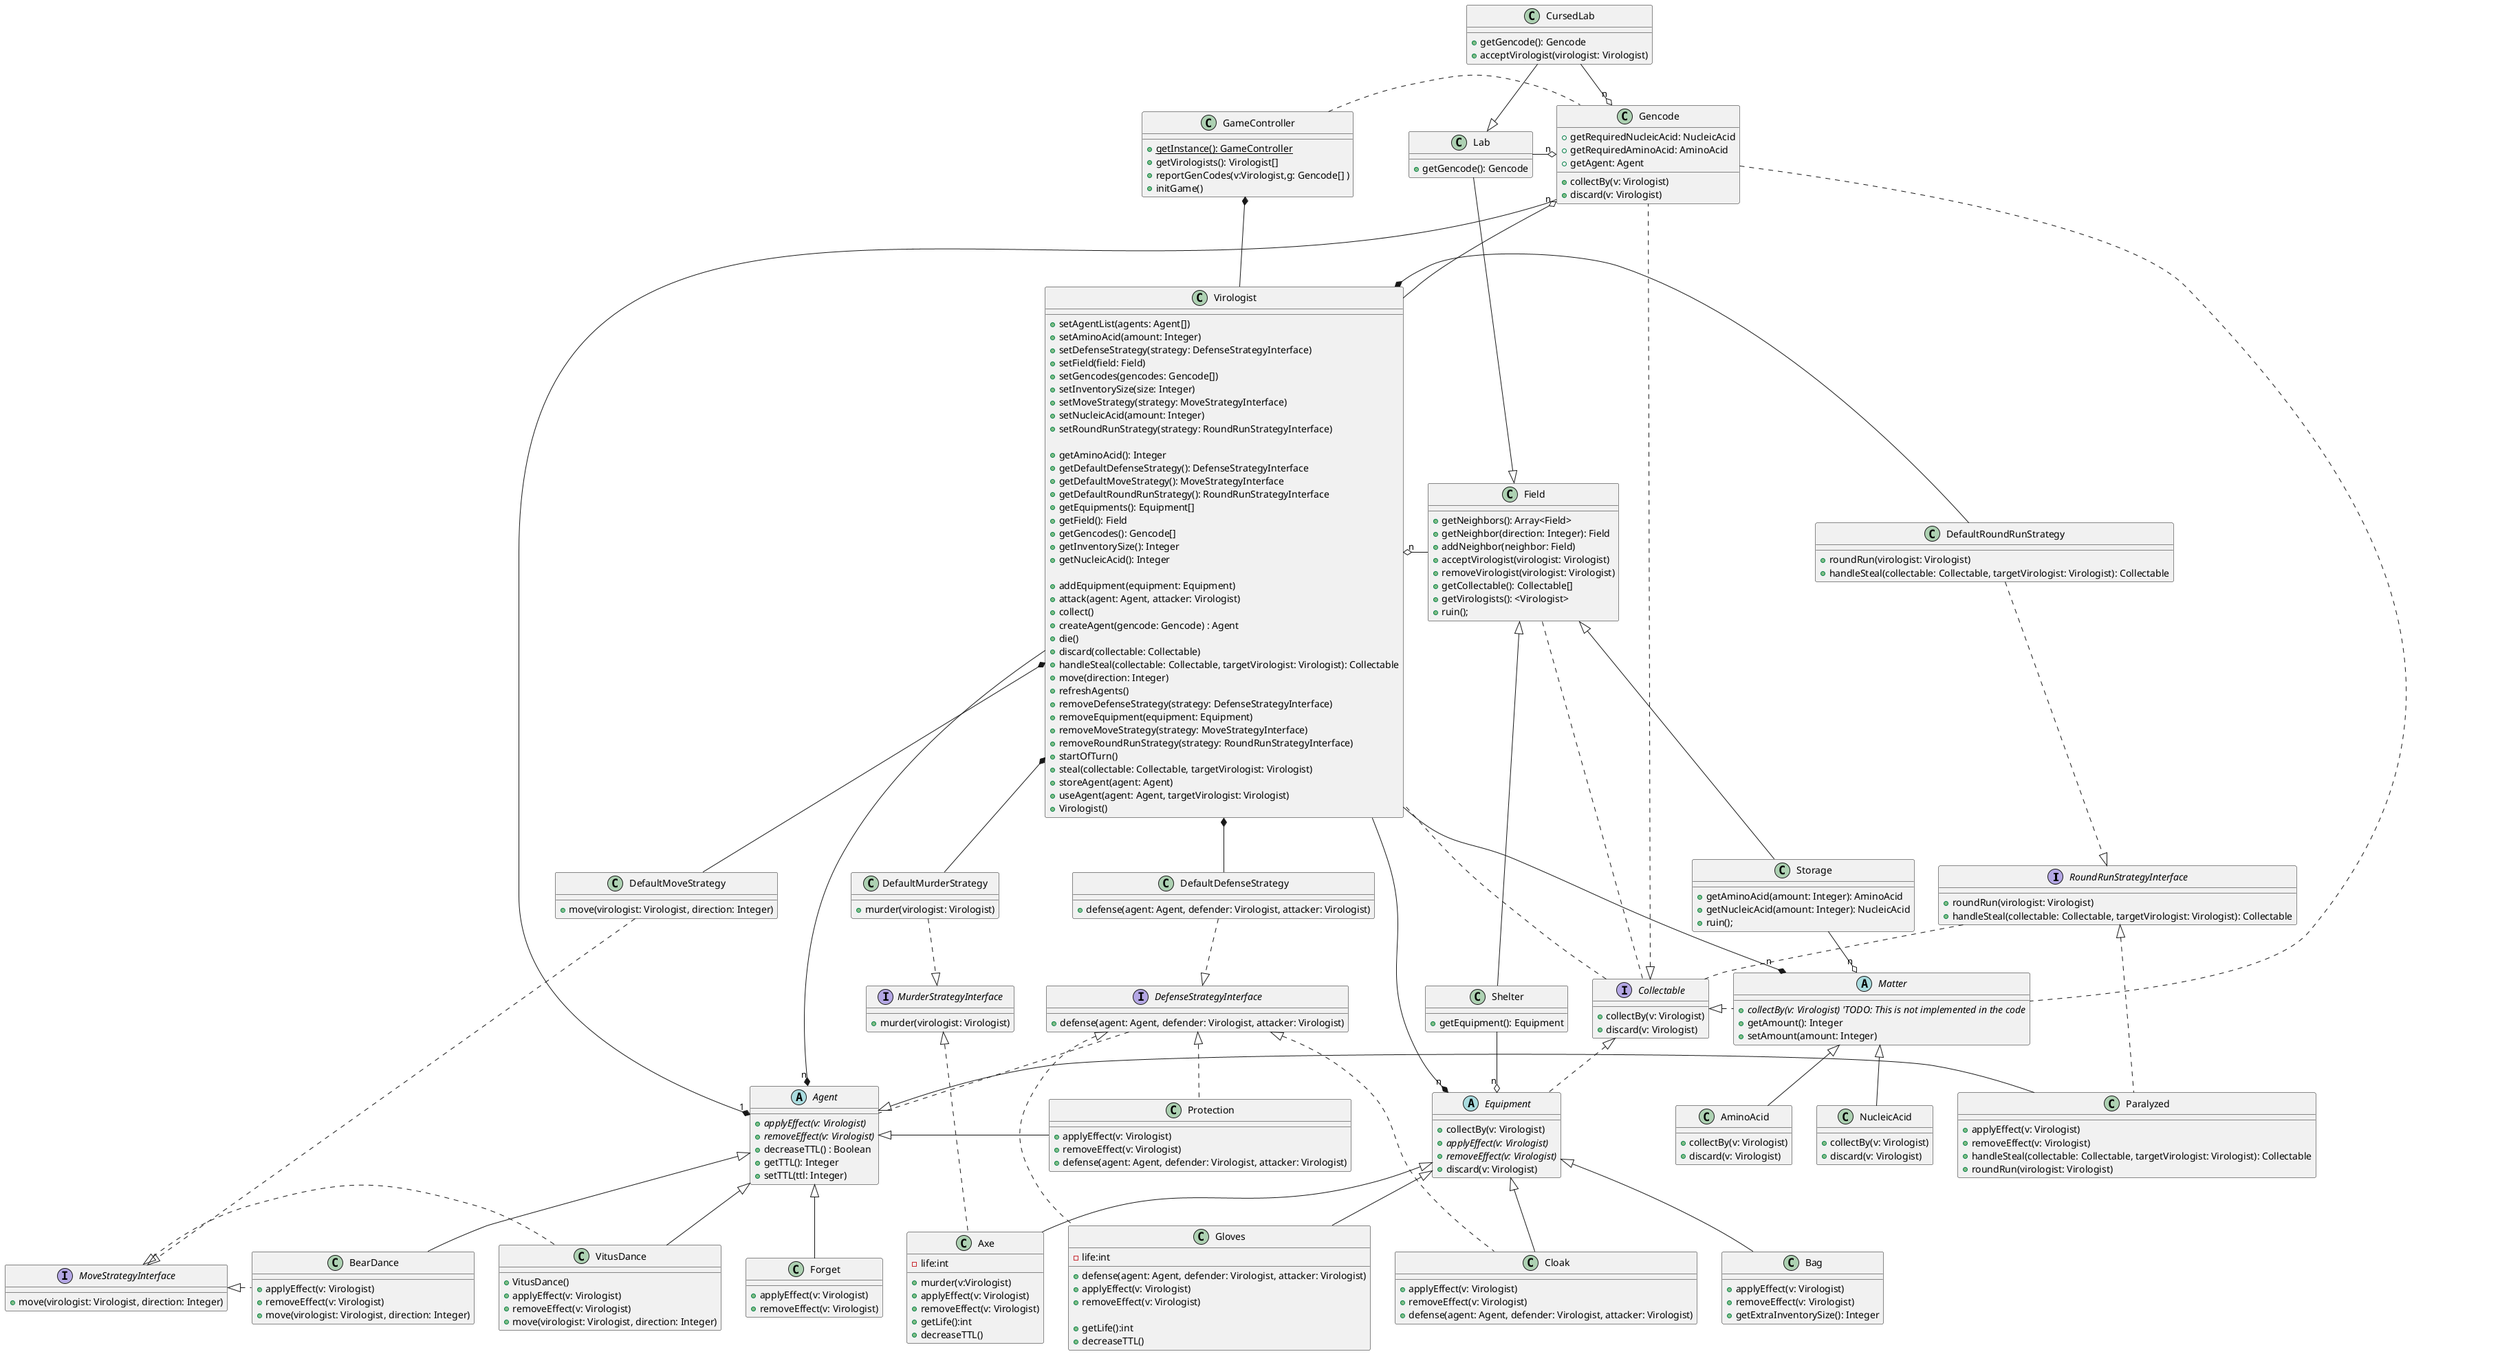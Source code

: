 @startuml

'The class diagram doesn't show implicit getters and setters for fields!

interface RoundRunStrategyInterface{
    +roundRun(virologist: Virologist)
    +handleSteal(collectable: Collectable, targetVirologist: Virologist): Collectable
}

class DefaultRoundRunStrategy{
    +roundRun(virologist: Virologist)
    +handleSteal(collectable: Collectable, targetVirologist: Virologist): Collectable
}

interface MurderStrategyInterface{
    +murder(virologist: Virologist)
}

class DefaultMurderStrategy{
    +murder(virologist: Virologist)
}

interface MoveStrategyInterface{
    +move(virologist: Virologist, direction: Integer)
}

class DefaultMoveStrategy{
    +move(virologist: Virologist, direction: Integer)
}

interface DefenseStrategyInterface{
    +defense(agent: Agent, defender: Virologist, attacker: Virologist)
}

class DefaultDefenseStrategy{
    +defense(agent: Agent, defender: Virologist, attacker: Virologist)
}


interface Collectable{
    +collectBy(v: Virologist)
    +discard(v: Virologist)
}

class GameController {
    +{static} getInstance(): GameController
    +getVirologists(): Virologist[]
    +reportGenCodes(v:Virologist,g: Gencode[] )
    +initGame()
    '+gameOver()
}

class Field{
    +getNeighbors(): Array<Field>
    +getNeighbor(direction: Integer): Field
    +addNeighbor(neighbor: Field)
    +acceptVirologist(virologist: Virologist)
    +removeVirologist(virologist: Virologist)
    +getCollectable(): Collectable[]
    +getVirologists(): <Virologist>
    +ruin();
}

class Lab{
    +getGencode(): Gencode
}

class CursedLab{
    +getGencode(): Gencode
    +acceptVirologist(virologist: Virologist)
}

class Storage{
    +getAminoAcid(amount: Integer): AminoAcid
    +getNucleicAcid(amount: Integer): NucleicAcid
    +ruin();
}

class Shelter{
    '+getEquipmentCount(): Integer
    +getEquipment(): Equipment
}

class Virologist {
    +setAgentList(agents: Agent[])
    +setAminoAcid(amount: Integer)
    +setDefenseStrategy(strategy: DefenseStrategyInterface)
    +setField(field: Field)
    +setGencodes(gencodes: Gencode[])
    +setInventorySize(size: Integer)
    +setMoveStrategy(strategy: MoveStrategyInterface)
    +setNucleicAcid(amount: Integer)
    +setRoundRunStrategy(strategy: RoundRunStrategyInterface)

    +getAminoAcid(): Integer
    +getDefaultDefenseStrategy(): DefenseStrategyInterface
    +getDefaultMoveStrategy(): MoveStrategyInterface
    +getDefaultRoundRunStrategy(): RoundRunStrategyInterface
    +getEquipments(): Equipment[]
    +getField(): Field
    +getGencodes(): Gencode[]
    +getInventorySize(): Integer
    +getNucleicAcid(): Integer

    +addEquipment(equipment: Equipment)
    +attack(agent: Agent, attacker: Virologist)
    +collect()
    +createAgent(gencode: Gencode) : Agent
    +die()
    +discard(collectable: Collectable)
    +handleSteal(collectable: Collectable, targetVirologist: Virologist): Collectable
    +move(direction: Integer)
    +refreshAgents()
    +removeDefenseStrategy(strategy: DefenseStrategyInterface)
    +removeEquipment(equipment: Equipment)
    +removeMoveStrategy(strategy: MoveStrategyInterface)
    +removeRoundRunStrategy(strategy: RoundRunStrategyInterface)
    +startOfTurn()
    +steal(collectable: Collectable, targetVirologist: Virologist)
    +storeAgent(agent: Agent)
    +useAgent(agent: Agent, targetVirologist: Virologist)
    +Virologist()
}

abstract class Matter {
    {abstract} +collectBy(v: Virologist) 'TODO: This is not implemented in the code
    +getAmount(): Integer
    +setAmount(amount: Integer)
}

class AminoAcid{
    +collectBy(v: Virologist)
    +discard(v: Virologist)
}

class NucleicAcid{
    +collectBy(v: Virologist)
    +discard(v: Virologist)
}

abstract class Equipment {
    +collectBy(v: Virologist)
    {abstract} +applyEffect(v: Virologist)
    {abstract} +removeEffect(v: Virologist)
    +discard(v: Virologist)
}

class Cloak{
    +applyEffect(v: Virologist)
    +removeEffect(v: Virologist)
    +defense(agent: Agent, defender: Virologist, attacker: Virologist)
}

class Gloves{
    -life:int
    +defense(agent: Agent, defender: Virologist, attacker: Virologist)
    +applyEffect(v: Virologist)
    +removeEffect(v: Virologist)

    +getLife():int
    +decreaseTTL()
}

class Bag{
    +applyEffect(v: Virologist)
    +removeEffect(v: Virologist)
    +getExtraInventorySize(): Integer
}

class Axe{
    -life:int
    +murder(v:Virologist)
    +applyEffect(v: Virologist)
    +removeEffect(v: Virologist)
    +getLife():int
    +decreaseTTL()
}

abstract class Agent{
    {abstract} +applyEffect(v: Virologist)
    {abstract} +removeEffect(v: Virologist)
    'Each agent has a time to live value, and when it reaches 0, it is destroyed
    'The return value means if the agent is still alive
    +decreaseTTL() : Boolean
    +getTTL(): Integer
    +setTTL(ttl: Integer)
}

class VitusDance{
+VitusDance()
    +applyEffect(v: Virologist)
    +removeEffect(v: Virologist)
    +move(virologist: Virologist, direction: Integer)
}

class Protection{
    +applyEffect(v: Virologist)
    +removeEffect(v: Virologist)
    +defense(agent: Agent, defender: Virologist, attacker: Virologist)
}

class Paralyzed{
    +applyEffect(v: Virologist)
    +removeEffect(v: Virologist)
    +handleSteal(collectable: Collectable, targetVirologist: Virologist): Collectable
    +roundRun(virologist: Virologist)
}

class BearDance{
    +applyEffect(v: Virologist)
    +removeEffect(v: Virologist)
    +move(virologist: Virologist, direction: Integer)
}

class Forget{
    +applyEffect(v: Virologist)
    +removeEffect(v: Virologist)
}

'This Gencode is basically the crafting receipt of the Agent
class Gencode {
    +getRequiredNucleicAcid: NucleicAcid
    +getRequiredAminoAcid: AminoAcid
    +getAgent: Agent
    +collectBy(v: Virologist)
    +discard(v: Virologist)
}

GameController *-d Virologist
'GameController *-- Gencode

Field <|-u- Lab
Lab <|-u- CursedLab
Field <|-- Storage
Field <|-- Shelter

Lab -o "n" Gencode
CursedLab -o "n" Gencode
Shelter --o "n" Equipment
Storage --o "n" Matter

Virologist *-r- DefaultRoundRunStrategy
Virologist *-- DefaultMoveStrategy
Virologist *-- DefaultDefenseStrategy
Virologist *-- DefaultMurderStrategy
Virologist "n" o- Field
Virologist --* "n" Agent
Virologist --* "n" Matter
Virologist --* "n" Equipment
Virologist -u--o "n" Gencode

Matter <|-- AminoAcid
Matter <|-- NucleicAcid

Equipment <|-- Cloak
Equipment <|-- Gloves
Equipment <|-- Bag
Equipment <|-- Axe

Agent <|-- VitusDance
Agent <|- Protection
Agent <|- Paralyzed
Agent <|-- Forget
Agent <|-- BearDance
Agent "1" *-- Gencode

RoundRunStrategyInterface <|. Paralyzed
MoveStrategyInterface <|. VitusDance
MoveStrategyInterface <|. BearDance
DefenseStrategyInterface <|.. Protection
DefenseStrategyInterface <|.. Cloak
DefenseStrategyInterface <|.. Gloves
MurderStrategyInterface <|.. Axe

DefaultRoundRunStrategy ..|> RoundRunStrategyInterface
DefaultMurderStrategy ..|> MurderStrategyInterface
DefaultMoveStrategy ..|> MoveStrategyInterface
DefaultDefenseStrategy ..|> DefenseStrategyInterface

Collectable <|. Gencode
Collectable <|.. Equipment
Collectable <|. Matter

'Implicit stuff, comment it out for easier readability
RoundRunStrategyInterface .. Collectable
DefenseStrategyInterface .. Agent
DefenseStrategyInterface .[hidden]. Virologist
Collectable .. Virologist
GameController . Gencode
Field .. Collectable
'Field .. Virologist
Gencode .. Matter

@enduml
